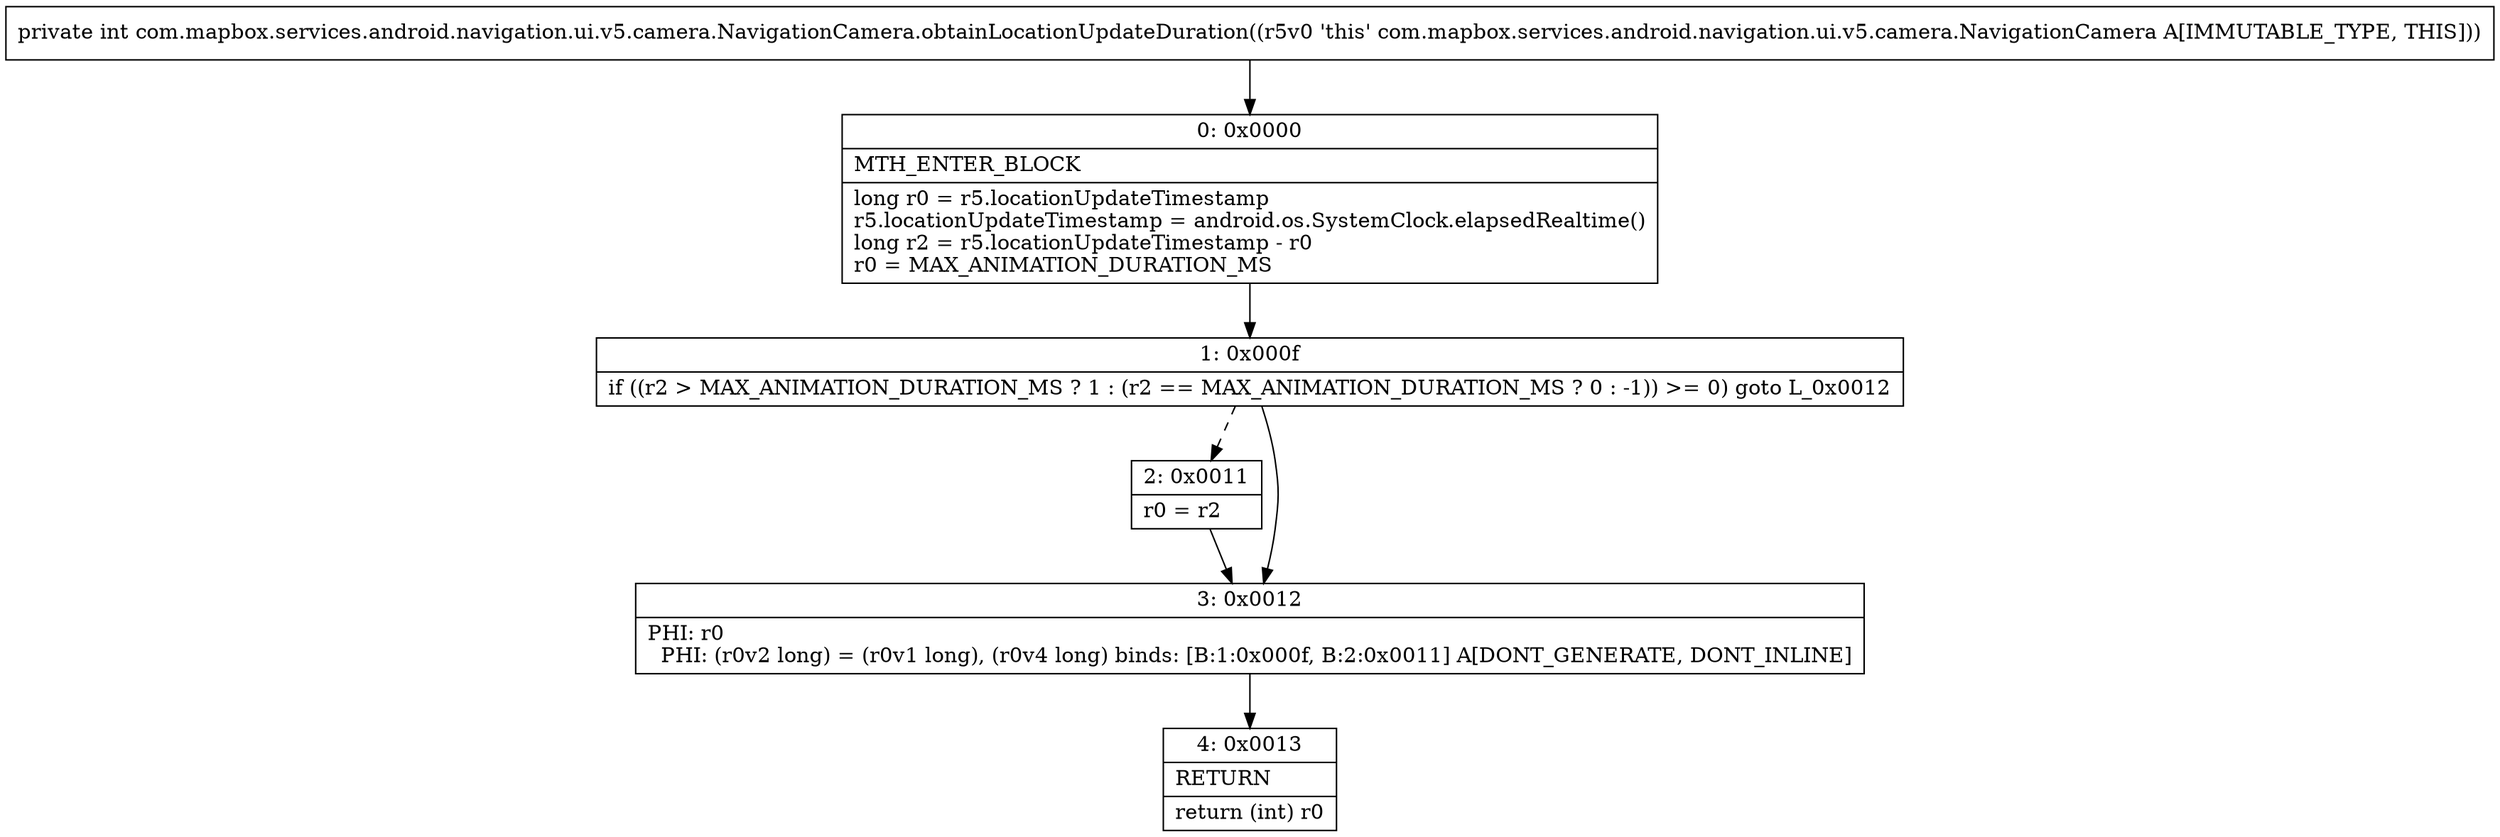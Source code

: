 digraph "CFG forcom.mapbox.services.android.navigation.ui.v5.camera.NavigationCamera.obtainLocationUpdateDuration()I" {
Node_0 [shape=record,label="{0\:\ 0x0000|MTH_ENTER_BLOCK\l|long r0 = r5.locationUpdateTimestamp\lr5.locationUpdateTimestamp = android.os.SystemClock.elapsedRealtime()\llong r2 = r5.locationUpdateTimestamp \- r0\lr0 = MAX_ANIMATION_DURATION_MS\l}"];
Node_1 [shape=record,label="{1\:\ 0x000f|if ((r2 \> MAX_ANIMATION_DURATION_MS ? 1 : (r2 == MAX_ANIMATION_DURATION_MS ? 0 : \-1)) \>= 0) goto L_0x0012\l}"];
Node_2 [shape=record,label="{2\:\ 0x0011|r0 = r2\l}"];
Node_3 [shape=record,label="{3\:\ 0x0012|PHI: r0 \l  PHI: (r0v2 long) = (r0v1 long), (r0v4 long) binds: [B:1:0x000f, B:2:0x0011] A[DONT_GENERATE, DONT_INLINE]\l}"];
Node_4 [shape=record,label="{4\:\ 0x0013|RETURN\l|return (int) r0\l}"];
MethodNode[shape=record,label="{private int com.mapbox.services.android.navigation.ui.v5.camera.NavigationCamera.obtainLocationUpdateDuration((r5v0 'this' com.mapbox.services.android.navigation.ui.v5.camera.NavigationCamera A[IMMUTABLE_TYPE, THIS])) }"];
MethodNode -> Node_0;
Node_0 -> Node_1;
Node_1 -> Node_2[style=dashed];
Node_1 -> Node_3;
Node_2 -> Node_3;
Node_3 -> Node_4;
}

